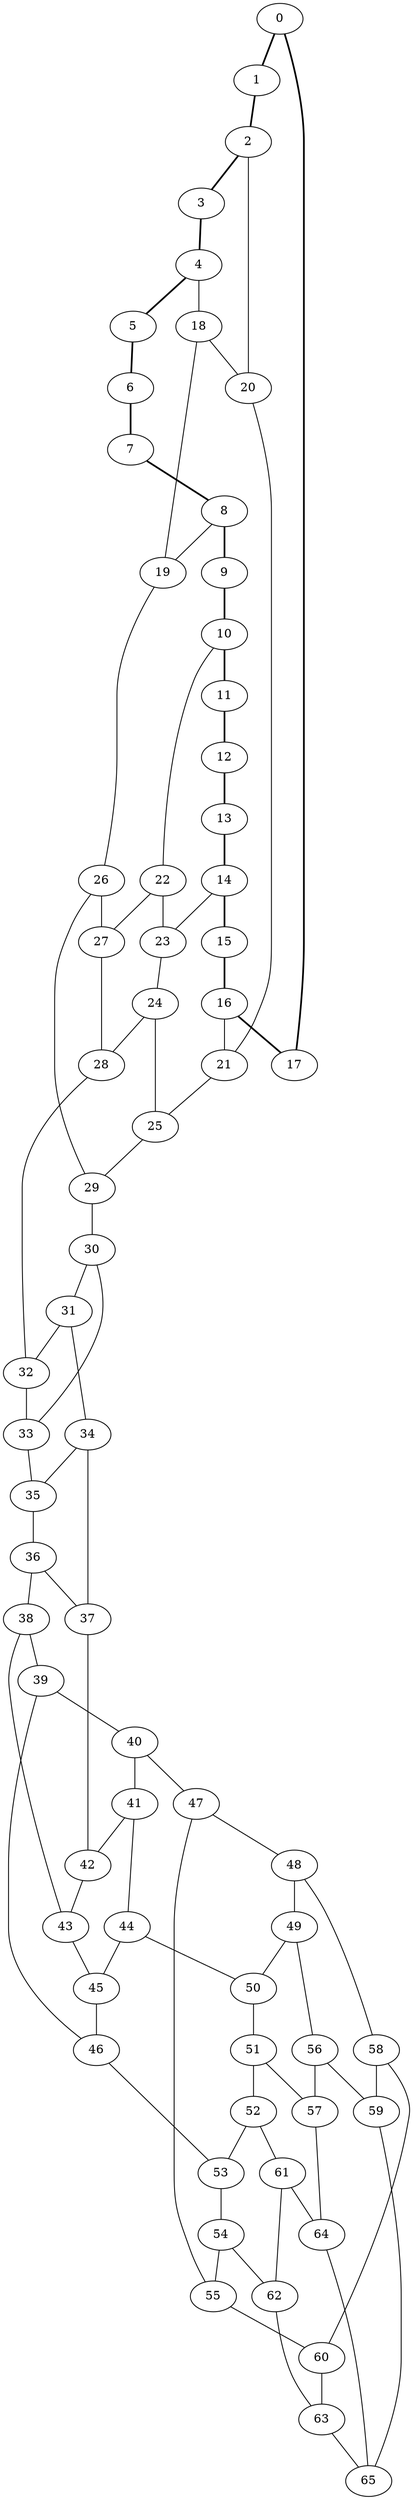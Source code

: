 //Inside of this graph isn't 3-connected
graph G {
0 [ pos = " 13.00,0.00!" ];
0 -- 1[style=bold];
0 -- 17[style=bold];
1 [ pos = " 12.22,4.45!" ];
1 -- 2[style=bold];
2 [ pos = " 9.96,8.36!" ];
2 -- 3[style=bold];
2 -- 20;
3 [ pos = " 6.50,11.26!" ];
3 -- 4[style=bold];
4 [ pos = " 2.26,12.80!" ];
4 -- 5[style=bold];
4 -- 18;
5 [ pos = " -2.26,12.80!" ];
5 -- 6[style=bold];
6 [ pos = " -6.50,11.26!" ];
6 -- 7[style=bold];
7 [ pos = " -9.96,8.36!" ];
7 -- 8[style=bold];
8 [ pos = " -12.22,4.45!" ];
8 -- 9[style=bold];
8 -- 19;
9 [ pos = " -13.00,0.00!" ];
9 -- 10[style=bold];
10 [ pos = " -12.22,-4.45!" ];
10 -- 11[style=bold];
10 -- 22;
11 [ pos = " -9.96,-8.36!" ];
11 -- 12[style=bold];
12 [ pos = " -6.50,-11.26!" ];
12 -- 13[style=bold];
13 [ pos = " -2.26,-12.80!" ];
13 -- 14[style=bold];
14 [ pos = " 2.26,-12.80!" ];
14 -- 15[style=bold];
14 -- 23;
15 [ pos = " 6.50,-11.26!" ];
15 -- 16[style=bold];
16 [ pos = " 9.96,-8.36!" ];
16 -- 17[style=bold];
16 -- 21;
17 [ pos = " 12.22,-4.45!" ];
18 -- 19;
18 -- 20;
19 -- 26;
20 -- 21;
21 -- 25;
22 -- 23;
22 -- 27;
23 -- 24;
24 -- 25;
24 -- 28;
25 -- 29;
26 -- 27;
26 -- 29;
27 -- 28;
28 -- 32;
29 -- 30;
30 -- 31;
30 -- 33;
31 -- 32;
31 -- 34;
32 -- 33;
33 -- 35;
34 -- 35;
34 -- 37;
35 -- 36;
36 -- 37;
36 -- 38;
37 -- 42;
38 -- 39;
38 -- 43;
39 -- 40;
39 -- 46;
40 -- 41;
40 -- 47;
41 -- 42;
41 -- 44;
42 -- 43;
43 -- 45;
44 -- 45;
44 -- 50;
45 -- 46;
46 -- 53;
47 -- 48;
47 -- 55;
48 -- 49;
48 -- 58;
49 -- 50;
49 -- 56;
50 -- 51;
51 -- 52;
51 -- 57;
52 -- 53;
52 -- 61;
53 -- 54;
54 -- 55;
54 -- 62;
55 -- 60;
56 -- 57;
56 -- 59;
57 -- 64;
58 -- 59;
58 -- 60;
59 -- 65;
60 -- 63;
61 -- 62;
61 -- 64;
62 -- 63;
63 -- 65;
64 -- 65;
}
